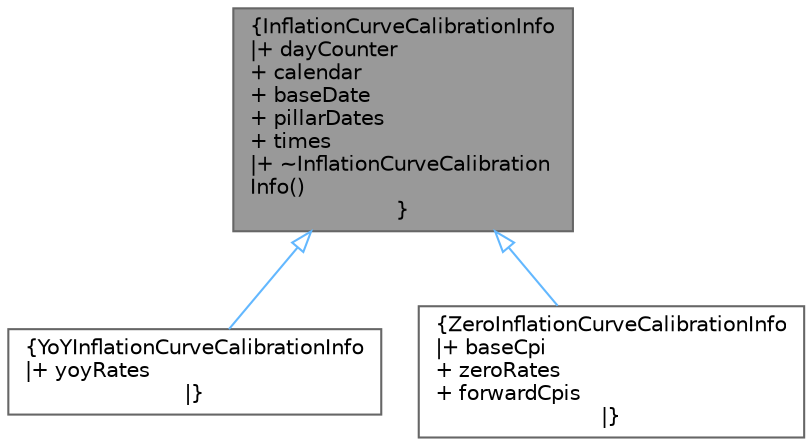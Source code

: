 digraph "InflationCurveCalibrationInfo"
{
 // INTERACTIVE_SVG=YES
 // LATEX_PDF_SIZE
  bgcolor="transparent";
  edge [fontname=Helvetica,fontsize=10,labelfontname=Helvetica,labelfontsize=10];
  node [fontname=Helvetica,fontsize=10,shape=box,height=0.2,width=0.4];
  Node1 [label="{InflationCurveCalibrationInfo\n|+ dayCounter\l+ calendar\l+ baseDate\l+ pillarDates\l+ times\l|+ ~InflationCurveCalibration\lInfo()\l}",height=0.2,width=0.4,color="gray40", fillcolor="grey60", style="filled", fontcolor="black",tooltip=" "];
  Node1 -> Node2 [dir="back",color="steelblue1",style="solid",arrowtail="onormal"];
  Node2 [label="{YoYInflationCurveCalibrationInfo\n|+ yoyRates\l|}",height=0.2,width=0.4,color="gray40", fillcolor="white", style="filled",URL="$structore_1_1data_1_1_yo_y_inflation_curve_calibration_info.html",tooltip=" "];
  Node1 -> Node3 [dir="back",color="steelblue1",style="solid",arrowtail="onormal"];
  Node3 [label="{ZeroInflationCurveCalibrationInfo\n|+ baseCpi\l+ zeroRates\l+ forwardCpis\l|}",height=0.2,width=0.4,color="gray40", fillcolor="white", style="filled",URL="$structore_1_1data_1_1_zero_inflation_curve_calibration_info.html",tooltip=" "];
}
